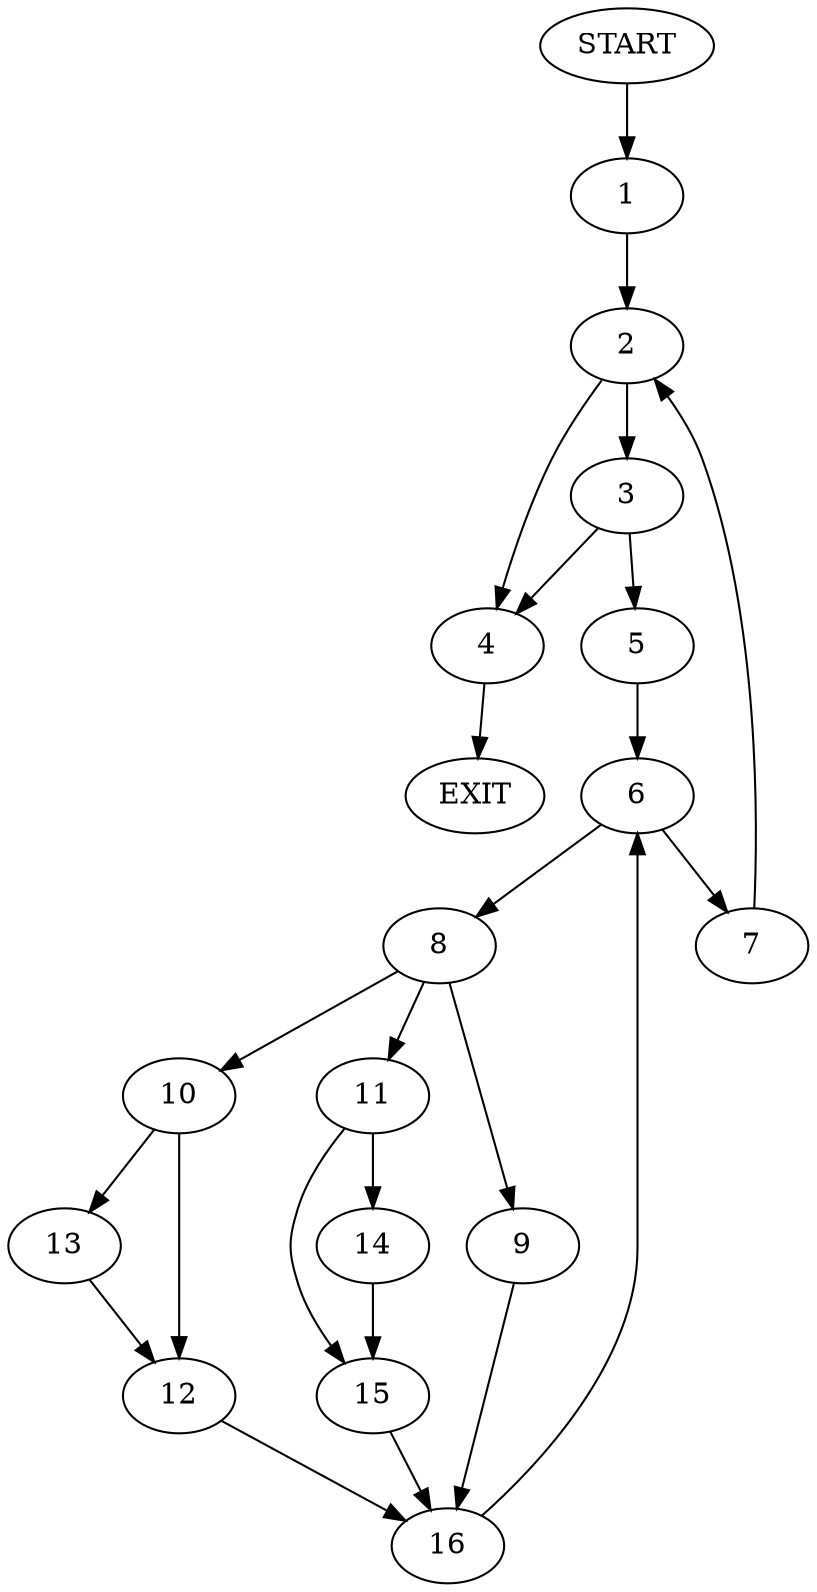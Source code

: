 digraph {
0 [label="START"]
17 [label="EXIT"]
0 -> 1
1 -> 2
2 -> 3
2 -> 4
4 -> 17
3 -> 4
3 -> 5
5 -> 6
6 -> 7
6 -> 8
7 -> 2
8 -> 9
8 -> 10
8 -> 11
10 -> 12
10 -> 13
11 -> 14
11 -> 15
9 -> 16
16 -> 6
12 -> 16
13 -> 12
15 -> 16
14 -> 15
}
